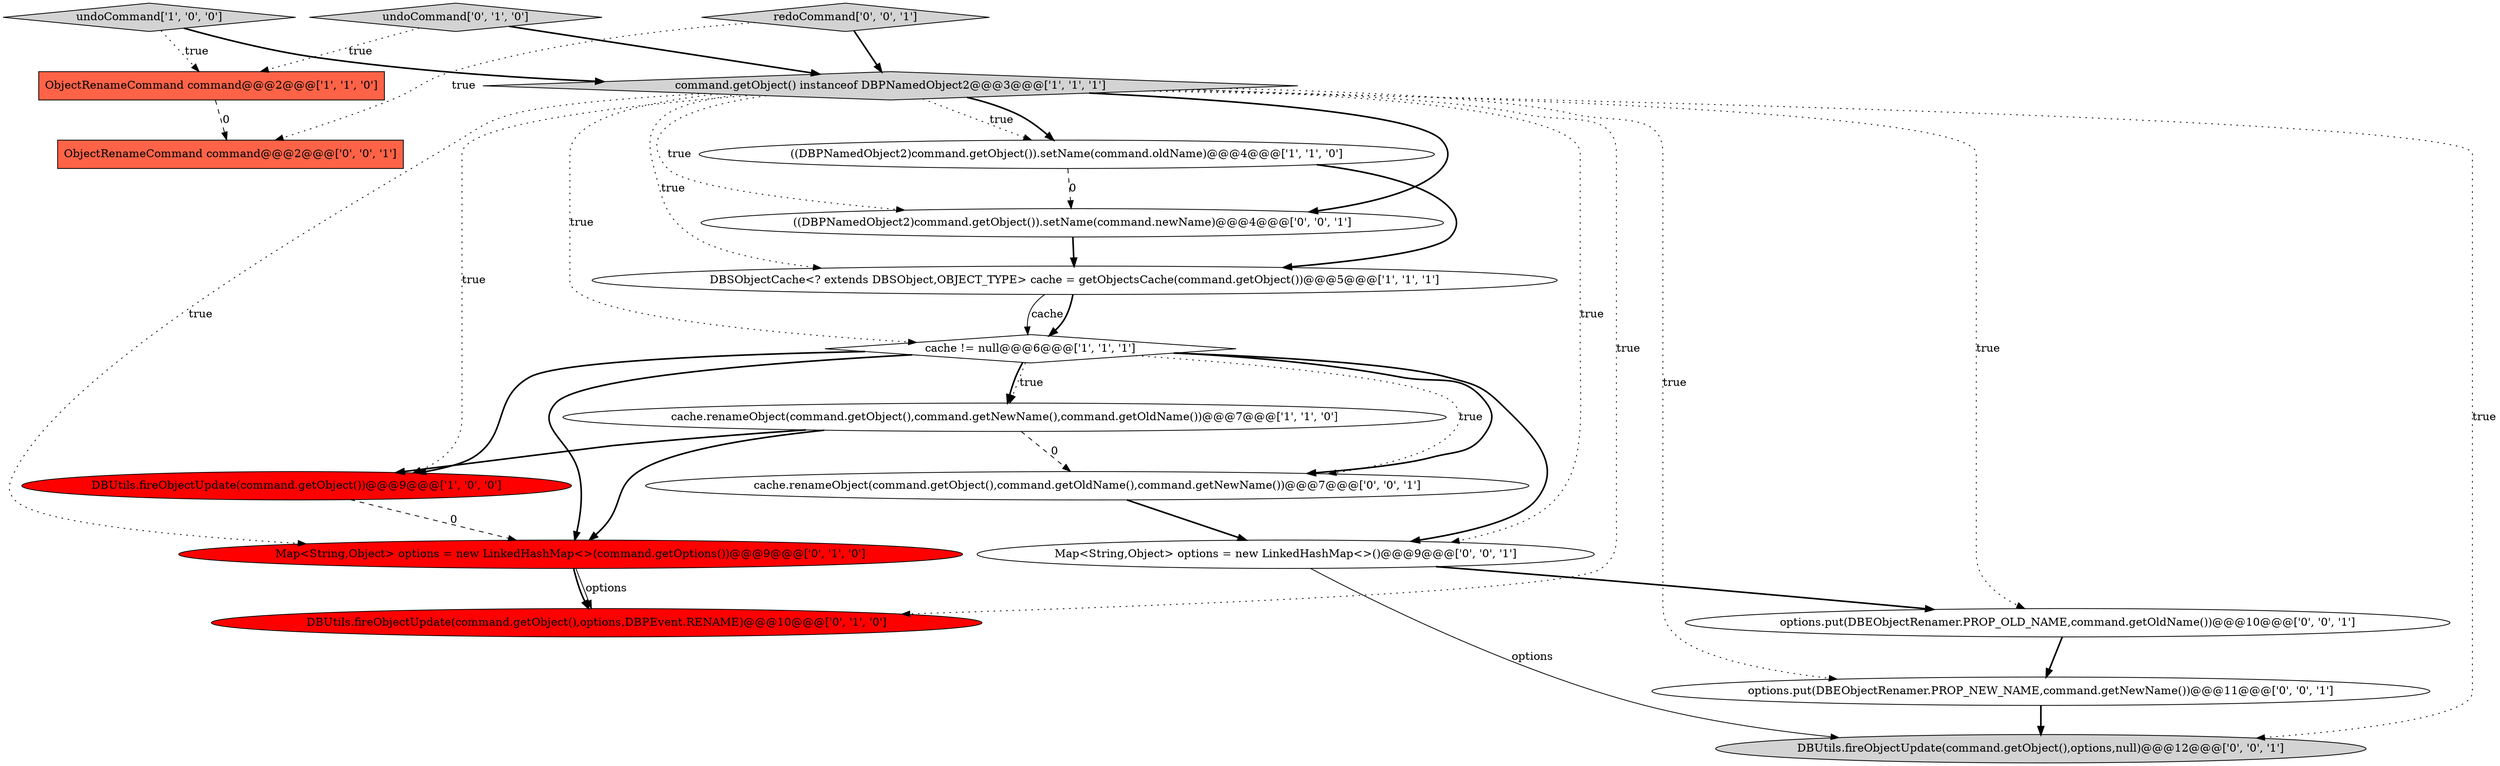 digraph {
6 [style = filled, label = "((DBPNamedObject2)command.getObject()).setName(command.oldName)@@@4@@@['1', '1', '0']", fillcolor = white, shape = ellipse image = "AAA0AAABBB1BBB"];
10 [style = filled, label = "DBUtils.fireObjectUpdate(command.getObject(),options,DBPEvent.RENAME)@@@10@@@['0', '1', '0']", fillcolor = red, shape = ellipse image = "AAA1AAABBB2BBB"];
15 [style = filled, label = "cache.renameObject(command.getObject(),command.getOldName(),command.getNewName())@@@7@@@['0', '0', '1']", fillcolor = white, shape = ellipse image = "AAA0AAABBB3BBB"];
5 [style = filled, label = "DBUtils.fireObjectUpdate(command.getObject())@@@9@@@['1', '0', '0']", fillcolor = red, shape = ellipse image = "AAA1AAABBB1BBB"];
7 [style = filled, label = "command.getObject() instanceof DBPNamedObject2@@@3@@@['1', '1', '1']", fillcolor = lightgray, shape = diamond image = "AAA0AAABBB1BBB"];
1 [style = filled, label = "DBSObjectCache<? extends DBSObject,OBJECT_TYPE> cache = getObjectsCache(command.getObject())@@@5@@@['1', '1', '1']", fillcolor = white, shape = ellipse image = "AAA0AAABBB1BBB"];
2 [style = filled, label = "cache != null@@@6@@@['1', '1', '1']", fillcolor = white, shape = diamond image = "AAA0AAABBB1BBB"];
14 [style = filled, label = "DBUtils.fireObjectUpdate(command.getObject(),options,null)@@@12@@@['0', '0', '1']", fillcolor = lightgray, shape = ellipse image = "AAA0AAABBB3BBB"];
0 [style = filled, label = "cache.renameObject(command.getObject(),command.getNewName(),command.getOldName())@@@7@@@['1', '1', '0']", fillcolor = white, shape = ellipse image = "AAA0AAABBB1BBB"];
12 [style = filled, label = "options.put(DBEObjectRenamer.PROP_NEW_NAME,command.getNewName())@@@11@@@['0', '0', '1']", fillcolor = white, shape = ellipse image = "AAA0AAABBB3BBB"];
9 [style = filled, label = "Map<String,Object> options = new LinkedHashMap<>(command.getOptions())@@@9@@@['0', '1', '0']", fillcolor = red, shape = ellipse image = "AAA1AAABBB2BBB"];
17 [style = filled, label = "redoCommand['0', '0', '1']", fillcolor = lightgray, shape = diamond image = "AAA0AAABBB3BBB"];
11 [style = filled, label = "((DBPNamedObject2)command.getObject()).setName(command.newName)@@@4@@@['0', '0', '1']", fillcolor = white, shape = ellipse image = "AAA0AAABBB3BBB"];
3 [style = filled, label = "undoCommand['1', '0', '0']", fillcolor = lightgray, shape = diamond image = "AAA0AAABBB1BBB"];
18 [style = filled, label = "Map<String,Object> options = new LinkedHashMap<>()@@@9@@@['0', '0', '1']", fillcolor = white, shape = ellipse image = "AAA0AAABBB3BBB"];
13 [style = filled, label = "options.put(DBEObjectRenamer.PROP_OLD_NAME,command.getOldName())@@@10@@@['0', '0', '1']", fillcolor = white, shape = ellipse image = "AAA0AAABBB3BBB"];
16 [style = filled, label = "ObjectRenameCommand command@@@2@@@['0', '0', '1']", fillcolor = tomato, shape = box image = "AAA0AAABBB3BBB"];
8 [style = filled, label = "undoCommand['0', '1', '0']", fillcolor = lightgray, shape = diamond image = "AAA0AAABBB2BBB"];
4 [style = filled, label = "ObjectRenameCommand command@@@2@@@['1', '1', '0']", fillcolor = tomato, shape = box image = "AAA0AAABBB1BBB"];
7->2 [style = dotted, label="true"];
7->6 [style = dotted, label="true"];
0->9 [style = bold, label=""];
7->11 [style = bold, label=""];
2->0 [style = dotted, label="true"];
7->10 [style = dotted, label="true"];
1->2 [style = solid, label="cache"];
4->16 [style = dashed, label="0"];
11->1 [style = bold, label=""];
7->13 [style = dotted, label="true"];
6->11 [style = dashed, label="0"];
2->15 [style = dotted, label="true"];
3->4 [style = dotted, label="true"];
9->10 [style = solid, label="options"];
2->18 [style = bold, label=""];
5->9 [style = dashed, label="0"];
0->15 [style = dashed, label="0"];
2->9 [style = bold, label=""];
7->9 [style = dotted, label="true"];
9->10 [style = bold, label=""];
15->18 [style = bold, label=""];
18->14 [style = solid, label="options"];
8->4 [style = dotted, label="true"];
8->7 [style = bold, label=""];
7->12 [style = dotted, label="true"];
7->5 [style = dotted, label="true"];
17->16 [style = dotted, label="true"];
17->7 [style = bold, label=""];
6->1 [style = bold, label=""];
2->0 [style = bold, label=""];
13->12 [style = bold, label=""];
7->11 [style = dotted, label="true"];
3->7 [style = bold, label=""];
7->6 [style = bold, label=""];
2->15 [style = bold, label=""];
12->14 [style = bold, label=""];
18->13 [style = bold, label=""];
7->18 [style = dotted, label="true"];
1->2 [style = bold, label=""];
7->1 [style = dotted, label="true"];
0->5 [style = bold, label=""];
2->5 [style = bold, label=""];
7->14 [style = dotted, label="true"];
}
